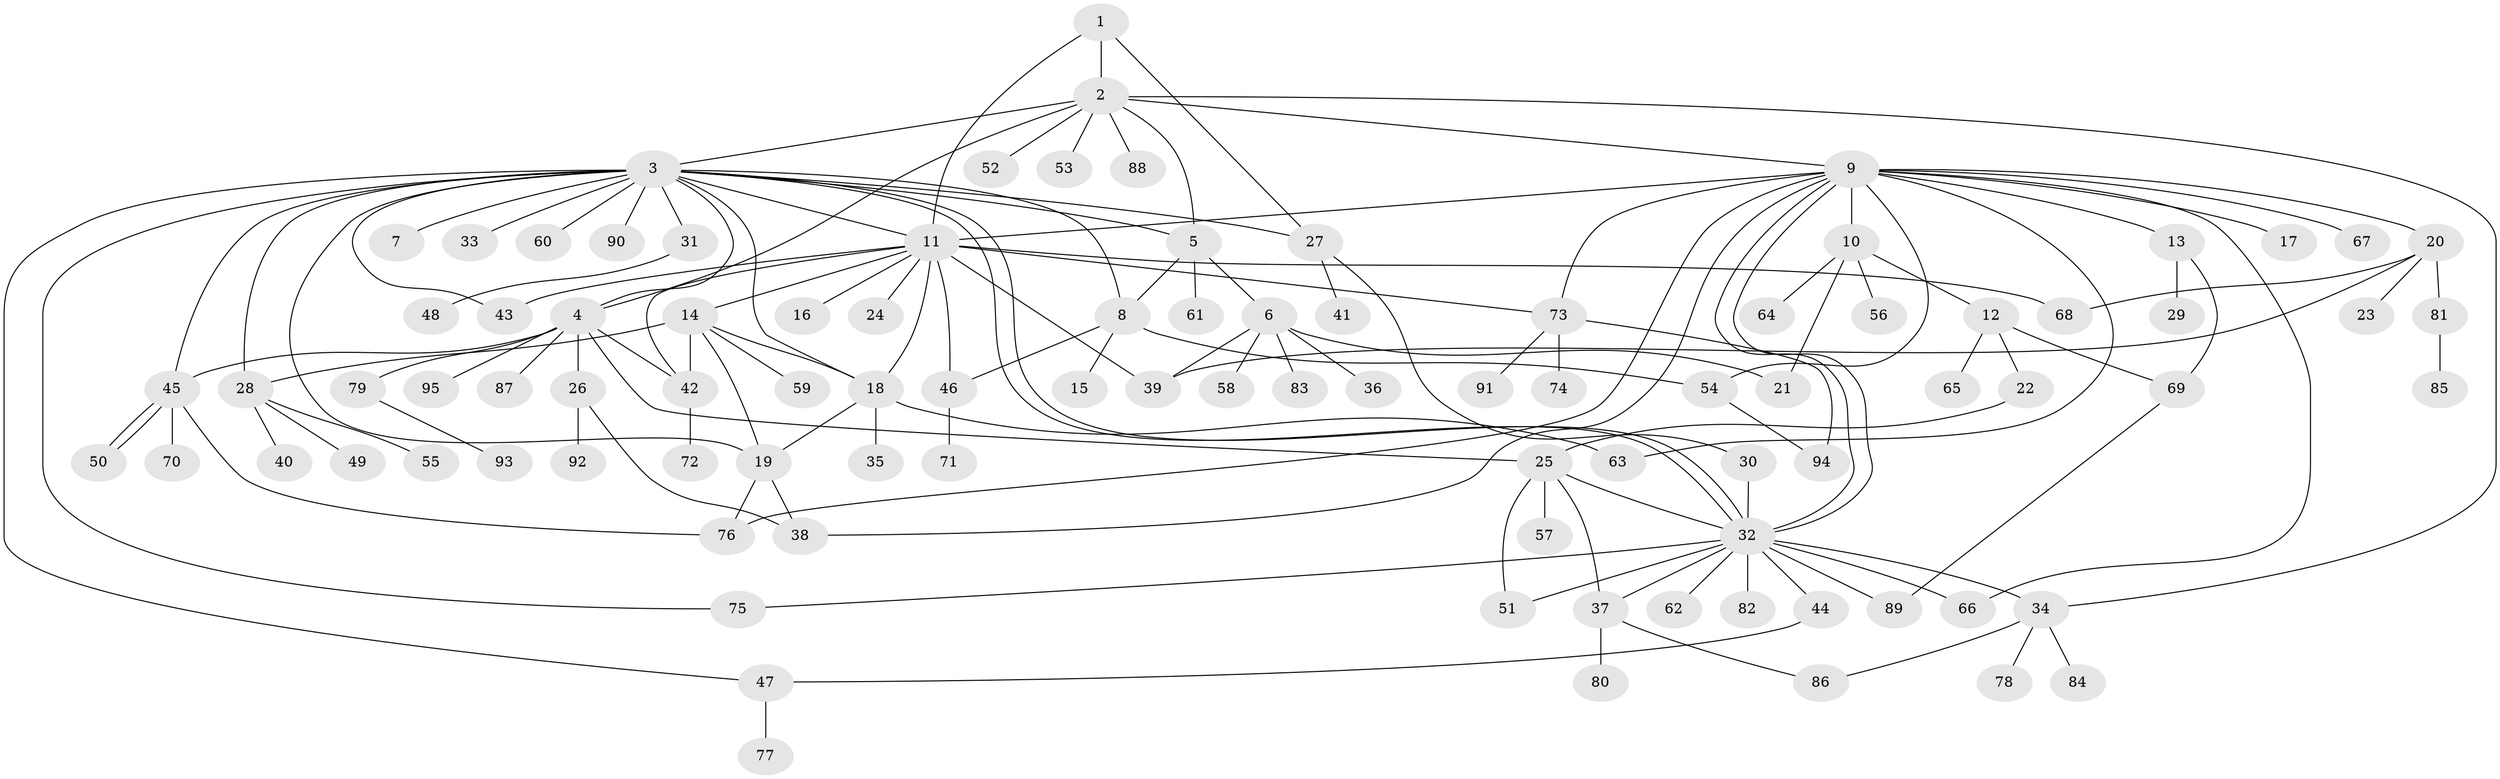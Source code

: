 // coarse degree distribution, {3: 0.08450704225352113, 8: 0.014084507042253521, 21: 0.014084507042253521, 9: 0.014084507042253521, 7: 0.04225352112676056, 5: 0.056338028169014086, 1: 0.5352112676056338, 15: 0.014084507042253521, 13: 0.028169014084507043, 4: 0.07042253521126761, 2: 0.1267605633802817}
// Generated by graph-tools (version 1.1) at 2025/51/02/27/25 19:51:54]
// undirected, 95 vertices, 138 edges
graph export_dot {
graph [start="1"]
  node [color=gray90,style=filled];
  1;
  2;
  3;
  4;
  5;
  6;
  7;
  8;
  9;
  10;
  11;
  12;
  13;
  14;
  15;
  16;
  17;
  18;
  19;
  20;
  21;
  22;
  23;
  24;
  25;
  26;
  27;
  28;
  29;
  30;
  31;
  32;
  33;
  34;
  35;
  36;
  37;
  38;
  39;
  40;
  41;
  42;
  43;
  44;
  45;
  46;
  47;
  48;
  49;
  50;
  51;
  52;
  53;
  54;
  55;
  56;
  57;
  58;
  59;
  60;
  61;
  62;
  63;
  64;
  65;
  66;
  67;
  68;
  69;
  70;
  71;
  72;
  73;
  74;
  75;
  76;
  77;
  78;
  79;
  80;
  81;
  82;
  83;
  84;
  85;
  86;
  87;
  88;
  89;
  90;
  91;
  92;
  93;
  94;
  95;
  1 -- 2;
  1 -- 11;
  1 -- 27;
  2 -- 3;
  2 -- 4;
  2 -- 5;
  2 -- 9;
  2 -- 34;
  2 -- 52;
  2 -- 53;
  2 -- 88;
  3 -- 4;
  3 -- 5;
  3 -- 7;
  3 -- 8;
  3 -- 11;
  3 -- 18;
  3 -- 19;
  3 -- 27;
  3 -- 28;
  3 -- 31;
  3 -- 32;
  3 -- 32;
  3 -- 33;
  3 -- 43;
  3 -- 45;
  3 -- 47;
  3 -- 60;
  3 -- 75;
  3 -- 90;
  4 -- 25;
  4 -- 26;
  4 -- 42;
  4 -- 45;
  4 -- 79;
  4 -- 87;
  4 -- 95;
  5 -- 6;
  5 -- 8;
  5 -- 61;
  6 -- 21;
  6 -- 36;
  6 -- 39;
  6 -- 58;
  6 -- 83;
  8 -- 15;
  8 -- 46;
  8 -- 54;
  9 -- 10;
  9 -- 11;
  9 -- 13;
  9 -- 17;
  9 -- 20;
  9 -- 32;
  9 -- 32;
  9 -- 38;
  9 -- 54;
  9 -- 63;
  9 -- 66;
  9 -- 67;
  9 -- 73;
  9 -- 76;
  10 -- 12;
  10 -- 21;
  10 -- 56;
  10 -- 64;
  11 -- 14;
  11 -- 16;
  11 -- 18;
  11 -- 24;
  11 -- 39;
  11 -- 42;
  11 -- 43;
  11 -- 46;
  11 -- 68;
  11 -- 73;
  12 -- 22;
  12 -- 65;
  12 -- 69;
  13 -- 29;
  13 -- 69;
  14 -- 18;
  14 -- 19;
  14 -- 28;
  14 -- 42;
  14 -- 59;
  18 -- 19;
  18 -- 35;
  18 -- 63;
  19 -- 38;
  19 -- 76;
  20 -- 23;
  20 -- 39;
  20 -- 68;
  20 -- 81;
  22 -- 25;
  25 -- 32;
  25 -- 37;
  25 -- 51;
  25 -- 57;
  26 -- 38;
  26 -- 92;
  27 -- 30;
  27 -- 41;
  28 -- 40;
  28 -- 49;
  28 -- 55;
  30 -- 32;
  31 -- 48;
  32 -- 34;
  32 -- 37;
  32 -- 44;
  32 -- 51;
  32 -- 62;
  32 -- 66;
  32 -- 75;
  32 -- 82;
  32 -- 89;
  34 -- 78;
  34 -- 84;
  34 -- 86;
  37 -- 80;
  37 -- 86;
  42 -- 72;
  44 -- 47;
  45 -- 50;
  45 -- 50;
  45 -- 70;
  45 -- 76;
  46 -- 71;
  47 -- 77;
  54 -- 94;
  69 -- 89;
  73 -- 74;
  73 -- 91;
  73 -- 94;
  79 -- 93;
  81 -- 85;
}

